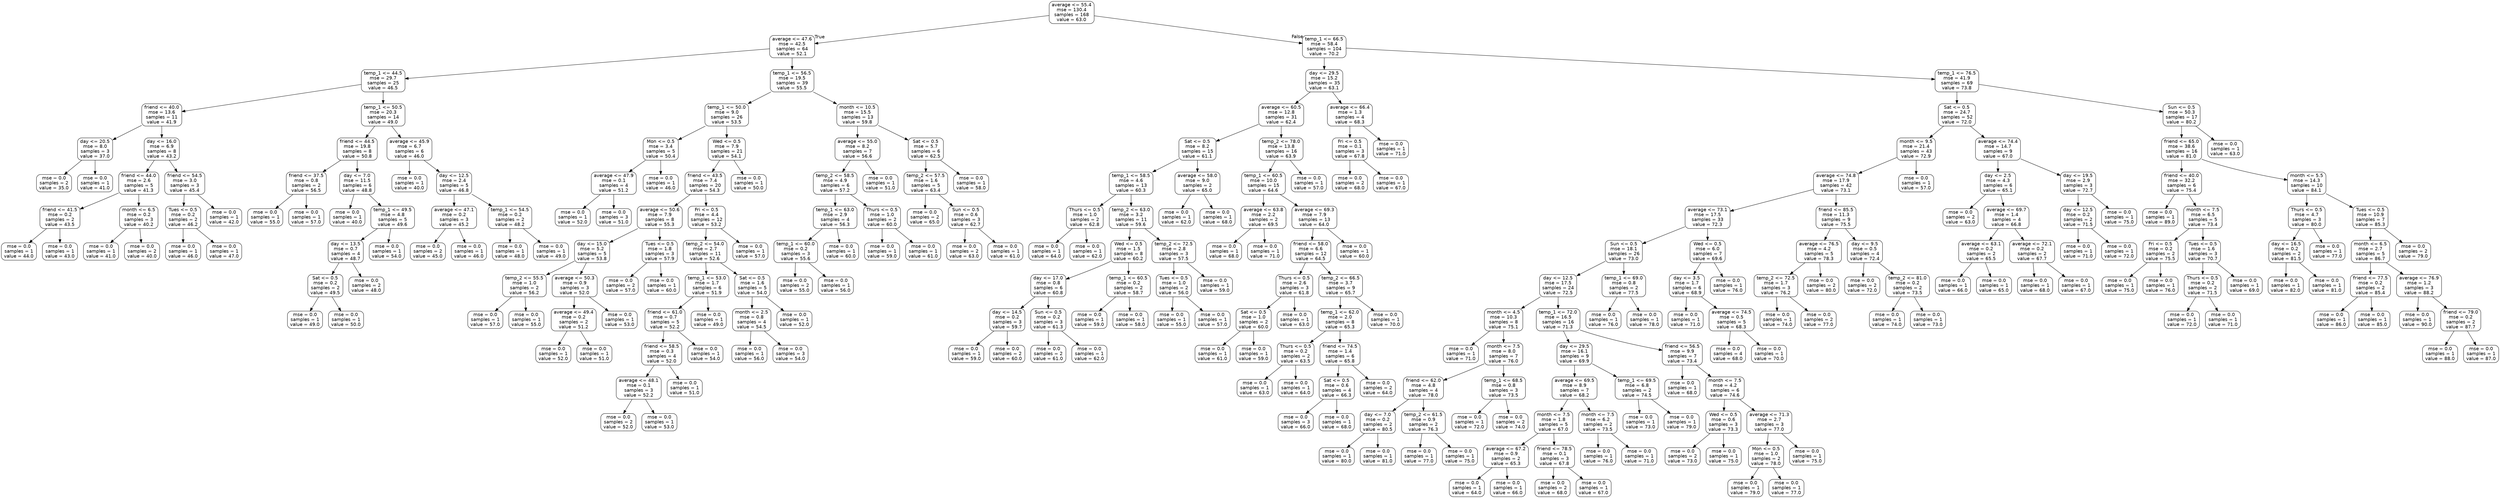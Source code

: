 digraph Tree {
node [shape=box, style="rounded", color="black", fontname=helvetica] ;
edge [fontname=helvetica] ;
0 [label="average <= 55.4\nmse = 130.4\nsamples = 168\nvalue = 63.0"] ;
1 [label="average <= 47.6\nmse = 42.5\nsamples = 64\nvalue = 52.1"] ;
0 -> 1 [labeldistance=2.5, labelangle=45, headlabel="True"] ;
2 [label="temp_1 <= 44.5\nmse = 29.7\nsamples = 25\nvalue = 46.5"] ;
1 -> 2 ;
3 [label="friend <= 40.0\nmse = 13.6\nsamples = 11\nvalue = 41.9"] ;
2 -> 3 ;
4 [label="day <= 20.5\nmse = 8.0\nsamples = 3\nvalue = 37.0"] ;
3 -> 4 ;
5 [label="mse = 0.0\nsamples = 2\nvalue = 35.0"] ;
4 -> 5 ;
6 [label="mse = 0.0\nsamples = 1\nvalue = 41.0"] ;
4 -> 6 ;
7 [label="day <= 16.0\nmse = 6.9\nsamples = 8\nvalue = 43.2"] ;
3 -> 7 ;
8 [label="friend <= 44.0\nmse = 2.6\nsamples = 5\nvalue = 41.3"] ;
7 -> 8 ;
9 [label="friend <= 41.5\nmse = 0.2\nsamples = 2\nvalue = 43.5"] ;
8 -> 9 ;
10 [label="mse = 0.0\nsamples = 1\nvalue = 44.0"] ;
9 -> 10 ;
11 [label="mse = 0.0\nsamples = 1\nvalue = 43.0"] ;
9 -> 11 ;
12 [label="month <= 6.5\nmse = 0.2\nsamples = 3\nvalue = 40.2"] ;
8 -> 12 ;
13 [label="mse = 0.0\nsamples = 1\nvalue = 41.0"] ;
12 -> 13 ;
14 [label="mse = 0.0\nsamples = 2\nvalue = 40.0"] ;
12 -> 14 ;
15 [label="friend <= 54.5\nmse = 3.0\nsamples = 3\nvalue = 45.4"] ;
7 -> 15 ;
16 [label="Tues <= 0.5\nmse = 0.2\nsamples = 2\nvalue = 46.2"] ;
15 -> 16 ;
17 [label="mse = 0.0\nsamples = 1\nvalue = 46.0"] ;
16 -> 17 ;
18 [label="mse = 0.0\nsamples = 1\nvalue = 47.0"] ;
16 -> 18 ;
19 [label="mse = 0.0\nsamples = 1\nvalue = 42.0"] ;
15 -> 19 ;
20 [label="temp_1 <= 50.5\nmse = 20.3\nsamples = 14\nvalue = 49.0"] ;
2 -> 20 ;
21 [label="friend <= 44.5\nmse = 19.8\nsamples = 8\nvalue = 50.8"] ;
20 -> 21 ;
22 [label="friend <= 37.5\nmse = 0.8\nsamples = 2\nvalue = 56.5"] ;
21 -> 22 ;
23 [label="mse = 0.0\nsamples = 1\nvalue = 55.0"] ;
22 -> 23 ;
24 [label="mse = 0.0\nsamples = 1\nvalue = 57.0"] ;
22 -> 24 ;
25 [label="day <= 7.0\nmse = 11.5\nsamples = 6\nvalue = 48.8"] ;
21 -> 25 ;
26 [label="mse = 0.0\nsamples = 1\nvalue = 40.0"] ;
25 -> 26 ;
27 [label="temp_1 <= 49.5\nmse = 4.8\nsamples = 5\nvalue = 49.6"] ;
25 -> 27 ;
28 [label="day <= 13.5\nmse = 0.7\nsamples = 4\nvalue = 48.7"] ;
27 -> 28 ;
29 [label="Sat <= 0.5\nmse = 0.2\nsamples = 2\nvalue = 49.5"] ;
28 -> 29 ;
30 [label="mse = 0.0\nsamples = 1\nvalue = 49.0"] ;
29 -> 30 ;
31 [label="mse = 0.0\nsamples = 1\nvalue = 50.0"] ;
29 -> 31 ;
32 [label="mse = 0.0\nsamples = 2\nvalue = 48.0"] ;
28 -> 32 ;
33 [label="mse = 0.0\nsamples = 1\nvalue = 54.0"] ;
27 -> 33 ;
34 [label="average <= 45.9\nmse = 6.7\nsamples = 6\nvalue = 46.0"] ;
20 -> 34 ;
35 [label="mse = 0.0\nsamples = 1\nvalue = 40.0"] ;
34 -> 35 ;
36 [label="day <= 12.5\nmse = 2.4\nsamples = 5\nvalue = 46.8"] ;
34 -> 36 ;
37 [label="average <= 47.1\nmse = 0.2\nsamples = 3\nvalue = 45.2"] ;
36 -> 37 ;
38 [label="mse = 0.0\nsamples = 2\nvalue = 45.0"] ;
37 -> 38 ;
39 [label="mse = 0.0\nsamples = 1\nvalue = 46.0"] ;
37 -> 39 ;
40 [label="temp_1 <= 54.5\nmse = 0.2\nsamples = 2\nvalue = 48.2"] ;
36 -> 40 ;
41 [label="mse = 0.0\nsamples = 1\nvalue = 48.0"] ;
40 -> 41 ;
42 [label="mse = 0.0\nsamples = 1\nvalue = 49.0"] ;
40 -> 42 ;
43 [label="temp_1 <= 56.5\nmse = 19.5\nsamples = 39\nvalue = 55.5"] ;
1 -> 43 ;
44 [label="temp_1 <= 50.0\nmse = 9.0\nsamples = 26\nvalue = 53.5"] ;
43 -> 44 ;
45 [label="Mon <= 0.5\nmse = 3.4\nsamples = 5\nvalue = 50.4"] ;
44 -> 45 ;
46 [label="average <= 47.9\nmse = 0.1\nsamples = 4\nvalue = 51.2"] ;
45 -> 46 ;
47 [label="mse = 0.0\nsamples = 1\nvalue = 52.0"] ;
46 -> 47 ;
48 [label="mse = 0.0\nsamples = 3\nvalue = 51.0"] ;
46 -> 48 ;
49 [label="mse = 0.0\nsamples = 1\nvalue = 46.0"] ;
45 -> 49 ;
50 [label="Wed <= 0.5\nmse = 7.9\nsamples = 21\nvalue = 54.1"] ;
44 -> 50 ;
51 [label="friend <= 43.5\nmse = 7.4\nsamples = 20\nvalue = 54.3"] ;
50 -> 51 ;
52 [label="average <= 50.6\nmse = 7.9\nsamples = 8\nvalue = 55.3"] ;
51 -> 52 ;
53 [label="day <= 15.0\nmse = 5.2\nsamples = 5\nvalue = 53.8"] ;
52 -> 53 ;
54 [label="temp_2 <= 55.5\nmse = 1.0\nsamples = 2\nvalue = 56.2"] ;
53 -> 54 ;
55 [label="mse = 0.0\nsamples = 1\nvalue = 57.0"] ;
54 -> 55 ;
56 [label="mse = 0.0\nsamples = 1\nvalue = 55.0"] ;
54 -> 56 ;
57 [label="average <= 50.3\nmse = 0.9\nsamples = 3\nvalue = 52.0"] ;
53 -> 57 ;
58 [label="average <= 49.4\nmse = 0.2\nsamples = 2\nvalue = 51.2"] ;
57 -> 58 ;
59 [label="mse = 0.0\nsamples = 1\nvalue = 52.0"] ;
58 -> 59 ;
60 [label="mse = 0.0\nsamples = 1\nvalue = 51.0"] ;
58 -> 60 ;
61 [label="mse = 0.0\nsamples = 1\nvalue = 53.0"] ;
57 -> 61 ;
62 [label="Tues <= 0.5\nmse = 1.8\nsamples = 3\nvalue = 57.9"] ;
52 -> 62 ;
63 [label="mse = 0.0\nsamples = 2\nvalue = 57.0"] ;
62 -> 63 ;
64 [label="mse = 0.0\nsamples = 1\nvalue = 60.0"] ;
62 -> 64 ;
65 [label="Fri <= 0.5\nmse = 4.4\nsamples = 12\nvalue = 53.2"] ;
51 -> 65 ;
66 [label="temp_2 <= 54.0\nmse = 2.7\nsamples = 11\nvalue = 52.6"] ;
65 -> 66 ;
67 [label="temp_1 <= 53.0\nmse = 1.7\nsamples = 6\nvalue = 51.9"] ;
66 -> 67 ;
68 [label="friend <= 61.0\nmse = 0.7\nsamples = 5\nvalue = 52.2"] ;
67 -> 68 ;
69 [label="friend <= 58.5\nmse = 0.3\nsamples = 4\nvalue = 52.0"] ;
68 -> 69 ;
70 [label="average <= 48.1\nmse = 0.1\nsamples = 3\nvalue = 52.2"] ;
69 -> 70 ;
71 [label="mse = 0.0\nsamples = 2\nvalue = 52.0"] ;
70 -> 71 ;
72 [label="mse = 0.0\nsamples = 1\nvalue = 53.0"] ;
70 -> 72 ;
73 [label="mse = 0.0\nsamples = 1\nvalue = 51.0"] ;
69 -> 73 ;
74 [label="mse = 0.0\nsamples = 1\nvalue = 54.0"] ;
68 -> 74 ;
75 [label="mse = 0.0\nsamples = 1\nvalue = 49.0"] ;
67 -> 75 ;
76 [label="Sat <= 0.5\nmse = 1.6\nsamples = 5\nvalue = 54.0"] ;
66 -> 76 ;
77 [label="month <= 2.5\nmse = 0.8\nsamples = 4\nvalue = 54.5"] ;
76 -> 77 ;
78 [label="mse = 0.0\nsamples = 1\nvalue = 56.0"] ;
77 -> 78 ;
79 [label="mse = 0.0\nsamples = 3\nvalue = 54.0"] ;
77 -> 79 ;
80 [label="mse = 0.0\nsamples = 1\nvalue = 52.0"] ;
76 -> 80 ;
81 [label="mse = 0.0\nsamples = 1\nvalue = 57.0"] ;
65 -> 81 ;
82 [label="mse = 0.0\nsamples = 1\nvalue = 50.0"] ;
50 -> 82 ;
83 [label="month <= 10.5\nmse = 15.5\nsamples = 13\nvalue = 59.8"] ;
43 -> 83 ;
84 [label="average <= 55.0\nmse = 8.2\nsamples = 7\nvalue = 56.6"] ;
83 -> 84 ;
85 [label="temp_2 <= 58.5\nmse = 4.9\nsamples = 6\nvalue = 57.2"] ;
84 -> 85 ;
86 [label="temp_1 <= 63.0\nmse = 2.9\nsamples = 4\nvalue = 56.3"] ;
85 -> 86 ;
87 [label="temp_1 <= 60.0\nmse = 0.2\nsamples = 3\nvalue = 55.6"] ;
86 -> 87 ;
88 [label="mse = 0.0\nsamples = 2\nvalue = 55.0"] ;
87 -> 88 ;
89 [label="mse = 0.0\nsamples = 1\nvalue = 56.0"] ;
87 -> 89 ;
90 [label="mse = 0.0\nsamples = 1\nvalue = 60.0"] ;
86 -> 90 ;
91 [label="Thurs <= 0.5\nmse = 1.0\nsamples = 2\nvalue = 60.0"] ;
85 -> 91 ;
92 [label="mse = 0.0\nsamples = 1\nvalue = 59.0"] ;
91 -> 92 ;
93 [label="mse = 0.0\nsamples = 1\nvalue = 61.0"] ;
91 -> 93 ;
94 [label="mse = 0.0\nsamples = 1\nvalue = 51.0"] ;
84 -> 94 ;
95 [label="Sat <= 0.5\nmse = 5.7\nsamples = 6\nvalue = 62.5"] ;
83 -> 95 ;
96 [label="temp_2 <= 57.5\nmse = 1.6\nsamples = 5\nvalue = 63.4"] ;
95 -> 96 ;
97 [label="mse = 0.0\nsamples = 2\nvalue = 65.0"] ;
96 -> 97 ;
98 [label="Sun <= 0.5\nmse = 0.6\nsamples = 3\nvalue = 62.7"] ;
96 -> 98 ;
99 [label="mse = 0.0\nsamples = 2\nvalue = 63.0"] ;
98 -> 99 ;
100 [label="mse = 0.0\nsamples = 1\nvalue = 61.0"] ;
98 -> 100 ;
101 [label="mse = 0.0\nsamples = 1\nvalue = 58.0"] ;
95 -> 101 ;
102 [label="temp_1 <= 66.5\nmse = 58.4\nsamples = 104\nvalue = 70.2"] ;
0 -> 102 [labeldistance=2.5, labelangle=-45, headlabel="False"] ;
103 [label="day <= 29.5\nmse = 15.2\nsamples = 35\nvalue = 63.1"] ;
102 -> 103 ;
104 [label="average <= 60.5\nmse = 12.8\nsamples = 31\nvalue = 62.4"] ;
103 -> 104 ;
105 [label="Sat <= 0.5\nmse = 8.2\nsamples = 15\nvalue = 61.1"] ;
104 -> 105 ;
106 [label="temp_1 <= 58.5\nmse = 4.6\nsamples = 13\nvalue = 60.3"] ;
105 -> 106 ;
107 [label="Thurs <= 0.5\nmse = 1.0\nsamples = 2\nvalue = 62.8"] ;
106 -> 107 ;
108 [label="mse = 0.0\nsamples = 1\nvalue = 64.0"] ;
107 -> 108 ;
109 [label="mse = 0.0\nsamples = 1\nvalue = 62.0"] ;
107 -> 109 ;
110 [label="temp_2 <= 63.0\nmse = 3.2\nsamples = 11\nvalue = 59.6"] ;
106 -> 110 ;
111 [label="Wed <= 0.5\nmse = 1.5\nsamples = 8\nvalue = 60.2"] ;
110 -> 111 ;
112 [label="day <= 17.0\nmse = 0.8\nsamples = 6\nvalue = 60.8"] ;
111 -> 112 ;
113 [label="day <= 14.5\nmse = 0.2\nsamples = 3\nvalue = 59.7"] ;
112 -> 113 ;
114 [label="mse = 0.0\nsamples = 1\nvalue = 59.0"] ;
113 -> 114 ;
115 [label="mse = 0.0\nsamples = 2\nvalue = 60.0"] ;
113 -> 115 ;
116 [label="Sun <= 0.5\nmse = 0.2\nsamples = 3\nvalue = 61.3"] ;
112 -> 116 ;
117 [label="mse = 0.0\nsamples = 2\nvalue = 61.0"] ;
116 -> 117 ;
118 [label="mse = 0.0\nsamples = 1\nvalue = 62.0"] ;
116 -> 118 ;
119 [label="temp_1 <= 60.5\nmse = 0.2\nsamples = 2\nvalue = 58.7"] ;
111 -> 119 ;
120 [label="mse = 0.0\nsamples = 1\nvalue = 59.0"] ;
119 -> 120 ;
121 [label="mse = 0.0\nsamples = 1\nvalue = 58.0"] ;
119 -> 121 ;
122 [label="temp_2 <= 72.5\nmse = 2.8\nsamples = 3\nvalue = 57.5"] ;
110 -> 122 ;
123 [label="Tues <= 0.5\nmse = 1.0\nsamples = 2\nvalue = 56.0"] ;
122 -> 123 ;
124 [label="mse = 0.0\nsamples = 1\nvalue = 55.0"] ;
123 -> 124 ;
125 [label="mse = 0.0\nsamples = 1\nvalue = 57.0"] ;
123 -> 125 ;
126 [label="mse = 0.0\nsamples = 1\nvalue = 59.0"] ;
122 -> 126 ;
127 [label="average <= 58.0\nmse = 9.0\nsamples = 2\nvalue = 65.0"] ;
105 -> 127 ;
128 [label="mse = 0.0\nsamples = 1\nvalue = 62.0"] ;
127 -> 128 ;
129 [label="mse = 0.0\nsamples = 1\nvalue = 68.0"] ;
127 -> 129 ;
130 [label="temp_2 <= 78.0\nmse = 13.8\nsamples = 16\nvalue = 63.9"] ;
104 -> 130 ;
131 [label="temp_1 <= 60.5\nmse = 10.0\nsamples = 15\nvalue = 64.6"] ;
130 -> 131 ;
132 [label="average <= 63.8\nmse = 2.2\nsamples = 2\nvalue = 69.5"] ;
131 -> 132 ;
133 [label="mse = 0.0\nsamples = 1\nvalue = 68.0"] ;
132 -> 133 ;
134 [label="mse = 0.0\nsamples = 1\nvalue = 71.0"] ;
132 -> 134 ;
135 [label="average <= 69.3\nmse = 7.9\nsamples = 13\nvalue = 64.0"] ;
131 -> 135 ;
136 [label="friend <= 58.0\nmse = 6.6\nsamples = 12\nvalue = 64.5"] ;
135 -> 136 ;
137 [label="Thurs <= 0.5\nmse = 2.6\nsamples = 3\nvalue = 61.8"] ;
136 -> 137 ;
138 [label="Sat <= 0.5\nmse = 1.0\nsamples = 2\nvalue = 60.0"] ;
137 -> 138 ;
139 [label="mse = 0.0\nsamples = 1\nvalue = 61.0"] ;
138 -> 139 ;
140 [label="mse = 0.0\nsamples = 1\nvalue = 59.0"] ;
138 -> 140 ;
141 [label="mse = 0.0\nsamples = 1\nvalue = 63.0"] ;
137 -> 141 ;
142 [label="temp_2 <= 66.5\nmse = 3.7\nsamples = 9\nvalue = 65.7"] ;
136 -> 142 ;
143 [label="temp_1 <= 62.0\nmse = 2.0\nsamples = 8\nvalue = 65.3"] ;
142 -> 143 ;
144 [label="Thurs <= 0.5\nmse = 0.2\nsamples = 2\nvalue = 63.5"] ;
143 -> 144 ;
145 [label="mse = 0.0\nsamples = 1\nvalue = 63.0"] ;
144 -> 145 ;
146 [label="mse = 0.0\nsamples = 1\nvalue = 64.0"] ;
144 -> 146 ;
147 [label="friend <= 74.5\nmse = 1.4\nsamples = 6\nvalue = 65.8"] ;
143 -> 147 ;
148 [label="Sat <= 0.5\nmse = 0.6\nsamples = 4\nvalue = 66.3"] ;
147 -> 148 ;
149 [label="mse = 0.0\nsamples = 3\nvalue = 66.0"] ;
148 -> 149 ;
150 [label="mse = 0.0\nsamples = 1\nvalue = 68.0"] ;
148 -> 150 ;
151 [label="mse = 0.0\nsamples = 2\nvalue = 64.0"] ;
147 -> 151 ;
152 [label="mse = 0.0\nsamples = 1\nvalue = 70.0"] ;
142 -> 152 ;
153 [label="mse = 0.0\nsamples = 1\nvalue = 60.0"] ;
135 -> 153 ;
154 [label="mse = 0.0\nsamples = 1\nvalue = 57.0"] ;
130 -> 154 ;
155 [label="average <= 66.4\nmse = 1.3\nsamples = 4\nvalue = 68.3"] ;
103 -> 155 ;
156 [label="Fri <= 0.5\nmse = 0.1\nsamples = 3\nvalue = 67.8"] ;
155 -> 156 ;
157 [label="mse = 0.0\nsamples = 2\nvalue = 68.0"] ;
156 -> 157 ;
158 [label="mse = 0.0\nsamples = 1\nvalue = 67.0"] ;
156 -> 158 ;
159 [label="mse = 0.0\nsamples = 1\nvalue = 71.0"] ;
155 -> 159 ;
160 [label="temp_1 <= 76.5\nmse = 41.9\nsamples = 69\nvalue = 73.8"] ;
102 -> 160 ;
161 [label="Sat <= 0.5\nmse = 24.7\nsamples = 52\nvalue = 72.0"] ;
160 -> 161 ;
162 [label="month <= 9.5\nmse = 21.4\nsamples = 43\nvalue = 72.9"] ;
161 -> 162 ;
163 [label="average <= 74.8\nmse = 17.9\nsamples = 42\nvalue = 73.1"] ;
162 -> 163 ;
164 [label="average <= 73.1\nmse = 17.5\nsamples = 33\nvalue = 72.3"] ;
163 -> 164 ;
165 [label="Sun <= 0.5\nmse = 18.1\nsamples = 26\nvalue = 73.0"] ;
164 -> 165 ;
166 [label="day <= 12.5\nmse = 17.5\nsamples = 24\nvalue = 72.5"] ;
165 -> 166 ;
167 [label="month <= 4.5\nmse = 10.3\nsamples = 8\nvalue = 75.1"] ;
166 -> 167 ;
168 [label="mse = 0.0\nsamples = 1\nvalue = 71.0"] ;
167 -> 168 ;
169 [label="month <= 7.5\nmse = 8.0\nsamples = 7\nvalue = 76.0"] ;
167 -> 169 ;
170 [label="friend <= 62.0\nmse = 4.8\nsamples = 4\nvalue = 78.0"] ;
169 -> 170 ;
171 [label="day <= 7.0\nmse = 0.2\nsamples = 2\nvalue = 80.5"] ;
170 -> 171 ;
172 [label="mse = 0.0\nsamples = 1\nvalue = 80.0"] ;
171 -> 172 ;
173 [label="mse = 0.0\nsamples = 1\nvalue = 81.0"] ;
171 -> 173 ;
174 [label="temp_2 <= 61.5\nmse = 0.9\nsamples = 2\nvalue = 76.3"] ;
170 -> 174 ;
175 [label="mse = 0.0\nsamples = 1\nvalue = 77.0"] ;
174 -> 175 ;
176 [label="mse = 0.0\nsamples = 1\nvalue = 75.0"] ;
174 -> 176 ;
177 [label="temp_1 <= 68.5\nmse = 0.8\nsamples = 3\nvalue = 73.5"] ;
169 -> 177 ;
178 [label="mse = 0.0\nsamples = 1\nvalue = 72.0"] ;
177 -> 178 ;
179 [label="mse = 0.0\nsamples = 2\nvalue = 74.0"] ;
177 -> 179 ;
180 [label="temp_1 <= 72.0\nmse = 16.5\nsamples = 16\nvalue = 71.3"] ;
166 -> 180 ;
181 [label="day <= 29.5\nmse = 16.1\nsamples = 9\nvalue = 69.9"] ;
180 -> 181 ;
182 [label="average <= 69.5\nmse = 8.9\nsamples = 7\nvalue = 68.2"] ;
181 -> 182 ;
183 [label="month <= 7.5\nmse = 1.8\nsamples = 5\nvalue = 67.0"] ;
182 -> 183 ;
184 [label="average <= 67.2\nmse = 0.9\nsamples = 2\nvalue = 65.3"] ;
183 -> 184 ;
185 [label="mse = 0.0\nsamples = 1\nvalue = 64.0"] ;
184 -> 185 ;
186 [label="mse = 0.0\nsamples = 1\nvalue = 66.0"] ;
184 -> 186 ;
187 [label="friend <= 78.5\nmse = 0.1\nsamples = 3\nvalue = 67.8"] ;
183 -> 187 ;
188 [label="mse = 0.0\nsamples = 2\nvalue = 68.0"] ;
187 -> 188 ;
189 [label="mse = 0.0\nsamples = 1\nvalue = 67.0"] ;
187 -> 189 ;
190 [label="month <= 7.5\nmse = 6.2\nsamples = 2\nvalue = 73.5"] ;
182 -> 190 ;
191 [label="mse = 0.0\nsamples = 1\nvalue = 76.0"] ;
190 -> 191 ;
192 [label="mse = 0.0\nsamples = 1\nvalue = 71.0"] ;
190 -> 192 ;
193 [label="temp_1 <= 69.5\nmse = 6.8\nsamples = 2\nvalue = 74.5"] ;
181 -> 193 ;
194 [label="mse = 0.0\nsamples = 1\nvalue = 73.0"] ;
193 -> 194 ;
195 [label="mse = 0.0\nsamples = 1\nvalue = 79.0"] ;
193 -> 195 ;
196 [label="friend <= 56.5\nmse = 9.9\nsamples = 7\nvalue = 73.4"] ;
180 -> 196 ;
197 [label="mse = 0.0\nsamples = 1\nvalue = 68.0"] ;
196 -> 197 ;
198 [label="month <= 7.5\nmse = 4.2\nsamples = 6\nvalue = 74.6"] ;
196 -> 198 ;
199 [label="Wed <= 0.5\nmse = 0.6\nsamples = 3\nvalue = 73.3"] ;
198 -> 199 ;
200 [label="mse = 0.0\nsamples = 2\nvalue = 73.0"] ;
199 -> 200 ;
201 [label="mse = 0.0\nsamples = 1\nvalue = 75.0"] ;
199 -> 201 ;
202 [label="average <= 71.3\nmse = 2.7\nsamples = 3\nvalue = 77.0"] ;
198 -> 202 ;
203 [label="Mon <= 0.5\nmse = 1.0\nsamples = 2\nvalue = 78.0"] ;
202 -> 203 ;
204 [label="mse = 0.0\nsamples = 1\nvalue = 79.0"] ;
203 -> 204 ;
205 [label="mse = 0.0\nsamples = 1\nvalue = 77.0"] ;
203 -> 205 ;
206 [label="mse = 0.0\nsamples = 1\nvalue = 75.0"] ;
202 -> 206 ;
207 [label="temp_1 <= 69.0\nmse = 0.8\nsamples = 2\nvalue = 77.5"] ;
165 -> 207 ;
208 [label="mse = 0.0\nsamples = 1\nvalue = 76.0"] ;
207 -> 208 ;
209 [label="mse = 0.0\nsamples = 1\nvalue = 78.0"] ;
207 -> 209 ;
210 [label="Wed <= 0.5\nmse = 6.0\nsamples = 7\nvalue = 69.6"] ;
164 -> 210 ;
211 [label="day <= 3.5\nmse = 1.7\nsamples = 6\nvalue = 68.9"] ;
210 -> 211 ;
212 [label="mse = 0.0\nsamples = 1\nvalue = 71.0"] ;
211 -> 212 ;
213 [label="average <= 74.5\nmse = 0.5\nsamples = 5\nvalue = 68.3"] ;
211 -> 213 ;
214 [label="mse = 0.0\nsamples = 4\nvalue = 68.0"] ;
213 -> 214 ;
215 [label="mse = 0.0\nsamples = 1\nvalue = 70.0"] ;
213 -> 215 ;
216 [label="mse = 0.0\nsamples = 1\nvalue = 76.0"] ;
210 -> 216 ;
217 [label="friend <= 85.5\nmse = 11.3\nsamples = 9\nvalue = 75.5"] ;
163 -> 217 ;
218 [label="average <= 76.5\nmse = 4.2\nsamples = 5\nvalue = 78.3"] ;
217 -> 218 ;
219 [label="temp_2 <= 72.5\nmse = 1.7\nsamples = 3\nvalue = 76.2"] ;
218 -> 219 ;
220 [label="mse = 0.0\nsamples = 1\nvalue = 74.0"] ;
219 -> 220 ;
221 [label="mse = 0.0\nsamples = 2\nvalue = 77.0"] ;
219 -> 221 ;
222 [label="mse = 0.0\nsamples = 2\nvalue = 80.0"] ;
218 -> 222 ;
223 [label="day <= 9.5\nmse = 0.5\nsamples = 4\nvalue = 72.4"] ;
217 -> 223 ;
224 [label="mse = 0.0\nsamples = 2\nvalue = 72.0"] ;
223 -> 224 ;
225 [label="temp_2 <= 81.0\nmse = 0.2\nsamples = 2\nvalue = 73.5"] ;
223 -> 225 ;
226 [label="mse = 0.0\nsamples = 1\nvalue = 74.0"] ;
225 -> 226 ;
227 [label="mse = 0.0\nsamples = 1\nvalue = 73.0"] ;
225 -> 227 ;
228 [label="mse = 0.0\nsamples = 1\nvalue = 57.0"] ;
162 -> 228 ;
229 [label="average <= 74.4\nmse = 14.7\nsamples = 9\nvalue = 67.0"] ;
161 -> 229 ;
230 [label="day <= 2.5\nmse = 4.3\nsamples = 6\nvalue = 65.1"] ;
229 -> 230 ;
231 [label="mse = 0.0\nsamples = 2\nvalue = 63.0"] ;
230 -> 231 ;
232 [label="average <= 69.7\nmse = 1.4\nsamples = 4\nvalue = 66.8"] ;
230 -> 232 ;
233 [label="average <= 63.1\nmse = 0.2\nsamples = 2\nvalue = 65.5"] ;
232 -> 233 ;
234 [label="mse = 0.0\nsamples = 1\nvalue = 66.0"] ;
233 -> 234 ;
235 [label="mse = 0.0\nsamples = 1\nvalue = 65.0"] ;
233 -> 235 ;
236 [label="average <= 72.1\nmse = 0.2\nsamples = 2\nvalue = 67.7"] ;
232 -> 236 ;
237 [label="mse = 0.0\nsamples = 1\nvalue = 68.0"] ;
236 -> 237 ;
238 [label="mse = 0.0\nsamples = 1\nvalue = 67.0"] ;
236 -> 238 ;
239 [label="day <= 19.5\nmse = 2.9\nsamples = 3\nvalue = 72.7"] ;
229 -> 239 ;
240 [label="day <= 12.5\nmse = 0.2\nsamples = 2\nvalue = 71.5"] ;
239 -> 240 ;
241 [label="mse = 0.0\nsamples = 1\nvalue = 71.0"] ;
240 -> 241 ;
242 [label="mse = 0.0\nsamples = 1\nvalue = 72.0"] ;
240 -> 242 ;
243 [label="mse = 0.0\nsamples = 1\nvalue = 75.0"] ;
239 -> 243 ;
244 [label="Sun <= 0.5\nmse = 50.3\nsamples = 17\nvalue = 80.2"] ;
160 -> 244 ;
245 [label="friend <= 65.0\nmse = 38.6\nsamples = 16\nvalue = 81.0"] ;
244 -> 245 ;
246 [label="friend <= 40.0\nmse = 32.2\nsamples = 6\nvalue = 75.4"] ;
245 -> 246 ;
247 [label="mse = 0.0\nsamples = 1\nvalue = 89.0"] ;
246 -> 247 ;
248 [label="month <= 7.5\nmse = 6.5\nsamples = 5\nvalue = 73.4"] ;
246 -> 248 ;
249 [label="Fri <= 0.5\nmse = 0.2\nsamples = 2\nvalue = 75.5"] ;
248 -> 249 ;
250 [label="mse = 0.0\nsamples = 1\nvalue = 75.0"] ;
249 -> 250 ;
251 [label="mse = 0.0\nsamples = 1\nvalue = 76.0"] ;
249 -> 251 ;
252 [label="Tues <= 0.5\nmse = 1.6\nsamples = 3\nvalue = 70.7"] ;
248 -> 252 ;
253 [label="Thurs <= 0.5\nmse = 0.2\nsamples = 2\nvalue = 71.5"] ;
252 -> 253 ;
254 [label="mse = 0.0\nsamples = 1\nvalue = 72.0"] ;
253 -> 254 ;
255 [label="mse = 0.0\nsamples = 1\nvalue = 71.0"] ;
253 -> 255 ;
256 [label="mse = 0.0\nsamples = 1\nvalue = 69.0"] ;
252 -> 256 ;
257 [label="month <= 5.5\nmse = 14.3\nsamples = 10\nvalue = 84.1"] ;
245 -> 257 ;
258 [label="Thurs <= 0.5\nmse = 4.7\nsamples = 3\nvalue = 80.0"] ;
257 -> 258 ;
259 [label="day <= 16.5\nmse = 0.2\nsamples = 2\nvalue = 81.5"] ;
258 -> 259 ;
260 [label="mse = 0.0\nsamples = 1\nvalue = 82.0"] ;
259 -> 260 ;
261 [label="mse = 0.0\nsamples = 1\nvalue = 81.0"] ;
259 -> 261 ;
262 [label="mse = 0.0\nsamples = 1\nvalue = 77.0"] ;
258 -> 262 ;
263 [label="Tues <= 0.5\nmse = 10.9\nsamples = 7\nvalue = 85.3"] ;
257 -> 263 ;
264 [label="month <= 6.5\nmse = 2.7\nsamples = 5\nvalue = 86.7"] ;
263 -> 264 ;
265 [label="friend <= 77.5\nmse = 0.2\nsamples = 2\nvalue = 85.4"] ;
264 -> 265 ;
266 [label="mse = 0.0\nsamples = 1\nvalue = 86.0"] ;
265 -> 266 ;
267 [label="mse = 0.0\nsamples = 1\nvalue = 85.0"] ;
265 -> 267 ;
268 [label="average <= 76.9\nmse = 1.2\nsamples = 3\nvalue = 88.2"] ;
264 -> 268 ;
269 [label="mse = 0.0\nsamples = 1\nvalue = 90.0"] ;
268 -> 269 ;
270 [label="friend <= 79.0\nmse = 0.2\nsamples = 2\nvalue = 87.7"] ;
268 -> 270 ;
271 [label="mse = 0.0\nsamples = 1\nvalue = 88.0"] ;
270 -> 271 ;
272 [label="mse = 0.0\nsamples = 1\nvalue = 87.0"] ;
270 -> 272 ;
273 [label="mse = 0.0\nsamples = 2\nvalue = 79.0"] ;
263 -> 273 ;
274 [label="mse = 0.0\nsamples = 1\nvalue = 63.0"] ;
244 -> 274 ;
}